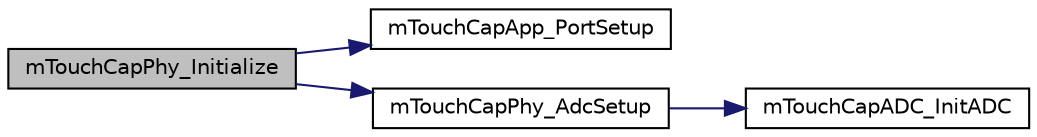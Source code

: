 digraph "mTouchCapPhy_Initialize"
{
  edge [fontname="Helvetica",fontsize="10",labelfontname="Helvetica",labelfontsize="10"];
  node [fontname="Helvetica",fontsize="10",shape=record];
  rankdir="LR";
  Node1 [label="mTouchCapPhy_Initialize",height=0.2,width=0.4,color="black", fillcolor="grey75", style="filled", fontcolor="black"];
  Node1 -> Node2 [color="midnightblue",fontsize="10",style="solid",fontname="Helvetica"];
  Node2 [label="mTouchCapApp_PortSetup",height=0.2,width=0.4,color="black", fillcolor="white", style="filled",URL="$m_touch_cap_phy_8h.html#a9515494eaab557fa3f7686ce6cc1684e"];
  Node1 -> Node3 [color="midnightblue",fontsize="10",style="solid",fontname="Helvetica"];
  Node3 [label="mTouchCapPhy_AdcSetup",height=0.2,width=0.4,color="black", fillcolor="white", style="filled",URL="$m_touch_cap_phy_8c.html#ab5cac22cb94af9046e663459edcf2b0c"];
  Node3 -> Node4 [color="midnightblue",fontsize="10",style="solid",fontname="Helvetica"];
  Node4 [label="mTouchCapADC_InitADC",height=0.2,width=0.4,color="black", fillcolor="white", style="filled",URL="$m_touch_cap_a_d_c_8h.html#a753b31ee8f3ddd3f62d0a942152bf6bc"];
}
